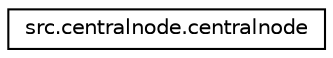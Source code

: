digraph "Graphical Class Hierarchy"
{
 // LATEX_PDF_SIZE
  edge [fontname="Helvetica",fontsize="10",labelfontname="Helvetica",labelfontsize="10"];
  node [fontname="Helvetica",fontsize="10",shape=record];
  rankdir="LR";
  Node0 [label="src.centralnode.centralnode",height=0.2,width=0.4,color="black", fillcolor="white", style="filled",URL="$classsrc_1_1centralnode_1_1centralnode.html",tooltip="Organize node's information."];
}
